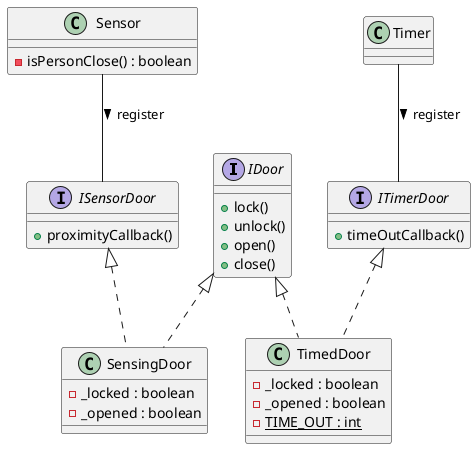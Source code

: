 
@startuml exercice_refactored

interface IDoor{
     + lock()
     + unlock()
     +open()
     +close()
     
     
}
interface ISensorDoor {
+proximityCallback()
}

interface ITimerDoor {
+timeOutCallback()
}

class Timer{  
   
}

class Sensor{
    
   - isPersonClose() : boolean
}


class SensingDoor implements IDoor,ISensorDoor {

- _locked : boolean
- _opened : boolean

}

class TimedDoor implements IDoor , ITimerDoor {
    
    - _locked : boolean
    - _opened : boolean
     - {static} TIME_OUT : int
}



Sensor -- ISensorDoor : register >

Timer -- ITimerDoor : register >




@enduml